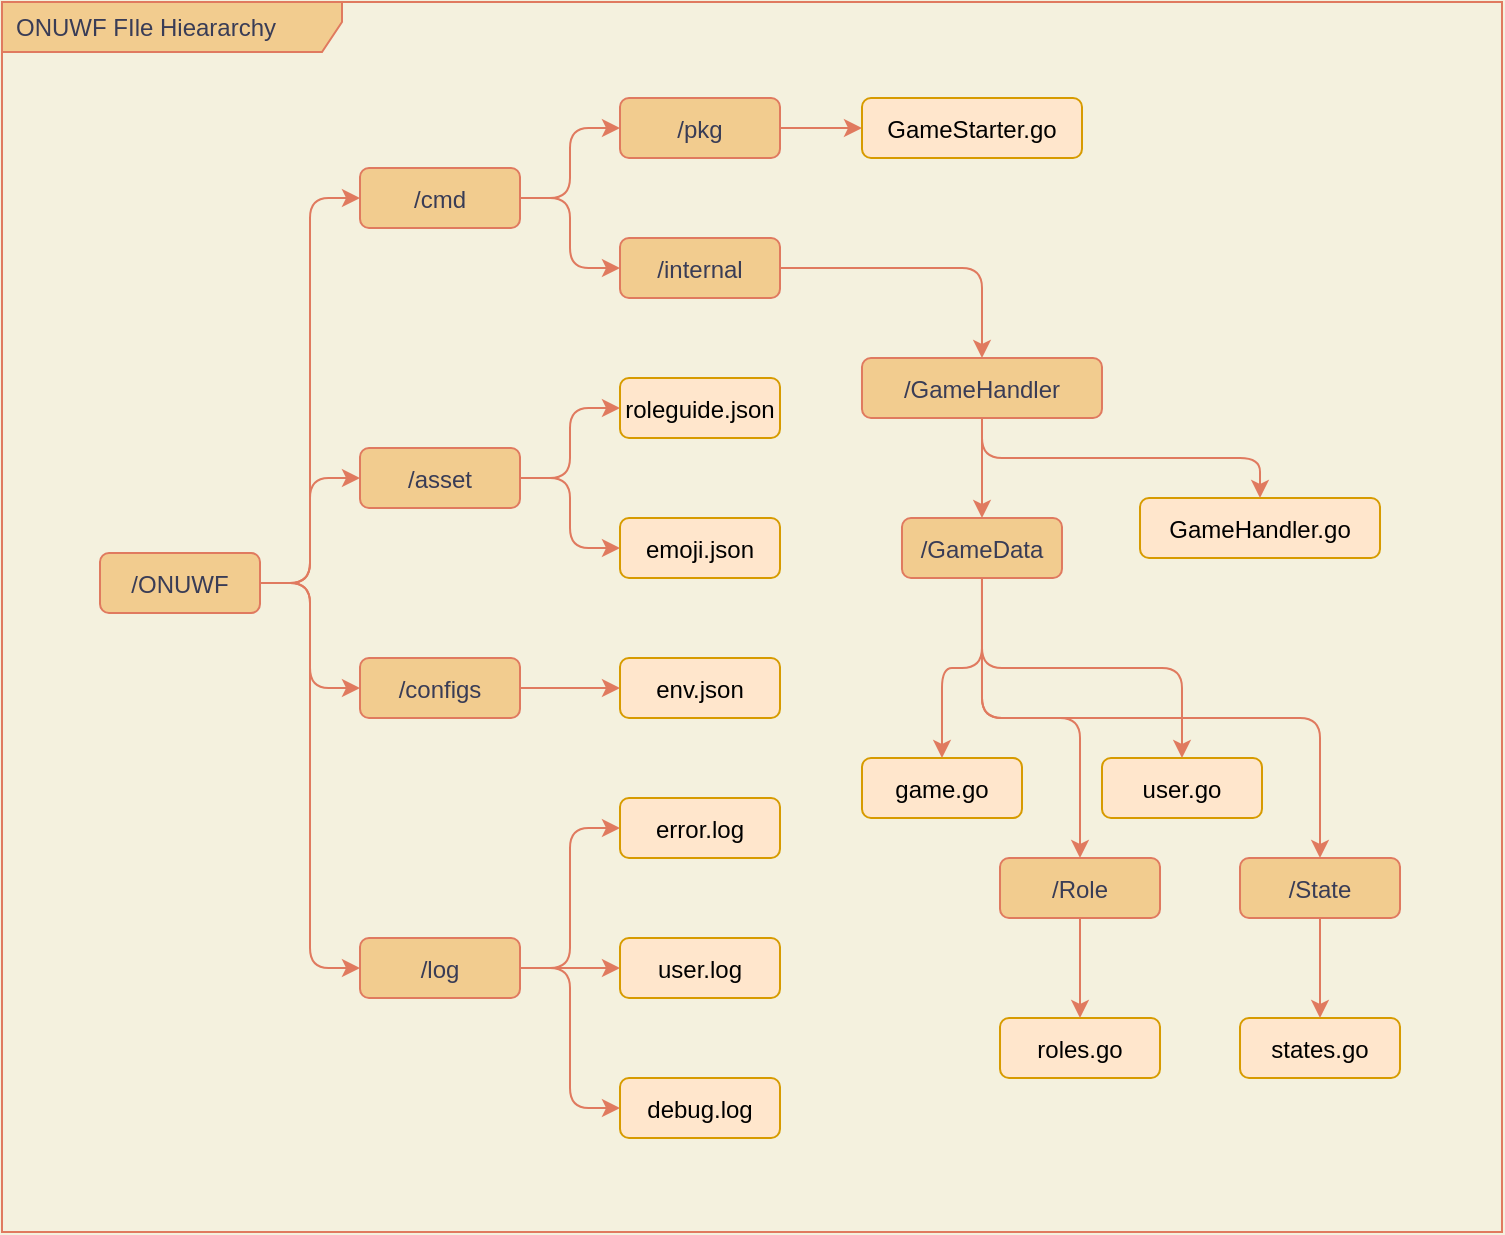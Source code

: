 <mxfile version="14.7.5" type="github">
  <diagram id="prtHgNgQTEPvFCAcTncT" name="Page-1">
    <mxGraphModel dx="2282" dy="1155" grid="1" gridSize="10" guides="1" tooltips="1" connect="1" arrows="1" fold="1" page="1" pageScale="1" pageWidth="827" pageHeight="1169" background="#F4F1DE" math="0" shadow="0">
      <root>
        <mxCell id="0" />
        <mxCell id="1" parent="0" />
        <mxCell id="_3-g8rv-J8m66hV7IwJR-12" value="/ONUWF" style="ellipse=1;fillColor=#F2CC8F;strokeColor=#E07A5F;fontColor=#393C56;rounded=1;" parent="1" vertex="1">
          <mxGeometry x="88" y="552.5" width="80" height="30" as="geometry" />
        </mxCell>
        <mxCell id="_3-g8rv-J8m66hV7IwJR-13" value="/cmd" style="ellipse=1;fillColor=#F2CC8F;strokeColor=#E07A5F;fontColor=#393C56;rounded=1;" parent="1" vertex="1">
          <mxGeometry x="218" y="360" width="80" height="30" as="geometry" />
        </mxCell>
        <mxCell id="_3-g8rv-J8m66hV7IwJR-14" value="" style="edgeStyle=elbowEdgeStyle;elbow=horizontal;strokeColor=#E07A5F;fontColor=#393C56;labelBackgroundColor=#F4F1DE;" parent="1" source="_3-g8rv-J8m66hV7IwJR-12" target="_3-g8rv-J8m66hV7IwJR-13" edge="1">
          <mxGeometry relative="1" as="geometry" />
        </mxCell>
        <mxCell id="_3-g8rv-J8m66hV7IwJR-50" style="edgeStyle=orthogonalEdgeStyle;orthogonalLoop=1;jettySize=auto;html=1;entryX=0;entryY=0.5;entryDx=0;entryDy=0;strokeColor=#E07A5F;fontColor=#393C56;labelBackgroundColor=#F4F1DE;" parent="1" source="_3-g8rv-J8m66hV7IwJR-15" target="_3-g8rv-J8m66hV7IwJR-48" edge="1">
          <mxGeometry relative="1" as="geometry">
            <mxPoint x="742.997" y="340" as="targetPoint" />
          </mxGeometry>
        </mxCell>
        <mxCell id="_3-g8rv-J8m66hV7IwJR-15" value="/pkg" style="ellipse=1;fillColor=#F2CC8F;strokeColor=#E07A5F;fontColor=#393C56;rounded=1;" parent="1" vertex="1">
          <mxGeometry x="348" y="325" width="80" height="30" as="geometry" />
        </mxCell>
        <mxCell id="_3-g8rv-J8m66hV7IwJR-16" value="" style="edgeStyle=elbowEdgeStyle;elbow=horizontal;strokeColor=#E07A5F;fontColor=#393C56;labelBackgroundColor=#F4F1DE;" parent="1" source="_3-g8rv-J8m66hV7IwJR-13" target="_3-g8rv-J8m66hV7IwJR-15" edge="1">
          <mxGeometry relative="1" as="geometry" />
        </mxCell>
        <mxCell id="_3-g8rv-J8m66hV7IwJR-68" style="edgeStyle=orthogonalEdgeStyle;orthogonalLoop=1;jettySize=auto;html=1;entryX=0.5;entryY=0;entryDx=0;entryDy=0;strokeColor=#E07A5F;fontColor=#393C56;labelBackgroundColor=#F4F1DE;" parent="1" source="_3-g8rv-J8m66hV7IwJR-17" target="_3-g8rv-J8m66hV7IwJR-51" edge="1">
          <mxGeometry relative="1" as="geometry" />
        </mxCell>
        <mxCell id="_3-g8rv-J8m66hV7IwJR-17" value="/internal" style="ellipse=1;fillColor=#F2CC8F;strokeColor=#E07A5F;fontColor=#393C56;rounded=1;" parent="1" vertex="1">
          <mxGeometry x="348" y="395" width="80" height="30" as="geometry" />
        </mxCell>
        <mxCell id="_3-g8rv-J8m66hV7IwJR-18" value="" style="edgeStyle=elbowEdgeStyle;elbow=horizontal;strokeColor=#E07A5F;fontColor=#393C56;labelBackgroundColor=#F4F1DE;" parent="1" source="_3-g8rv-J8m66hV7IwJR-13" target="_3-g8rv-J8m66hV7IwJR-17" edge="1">
          <mxGeometry relative="1" as="geometry" />
        </mxCell>
        <mxCell id="_3-g8rv-J8m66hV7IwJR-19" value="/asset" style="ellipse=1;fillColor=#F2CC8F;strokeColor=#E07A5F;fontColor=#393C56;rounded=1;" parent="1" vertex="1">
          <mxGeometry x="218" y="500" width="80" height="30" as="geometry" />
        </mxCell>
        <mxCell id="_3-g8rv-J8m66hV7IwJR-20" value="" style="edgeStyle=elbowEdgeStyle;elbow=horizontal;strokeColor=#E07A5F;fontColor=#393C56;labelBackgroundColor=#F4F1DE;" parent="1" source="_3-g8rv-J8m66hV7IwJR-12" target="_3-g8rv-J8m66hV7IwJR-19" edge="1">
          <mxGeometry relative="1" as="geometry" />
        </mxCell>
        <mxCell id="_3-g8rv-J8m66hV7IwJR-21" value="roleguide.json" style="fillColor=#ffe6cc;strokeColor=#d79b00;rounded=1;" parent="1" vertex="1">
          <mxGeometry x="348" y="465" width="80" height="30" as="geometry" />
        </mxCell>
        <mxCell id="_3-g8rv-J8m66hV7IwJR-22" value="" style="edgeStyle=elbowEdgeStyle;elbow=horizontal;strokeColor=#E07A5F;fontColor=#393C56;labelBackgroundColor=#F4F1DE;" parent="1" source="_3-g8rv-J8m66hV7IwJR-19" target="_3-g8rv-J8m66hV7IwJR-21" edge="1">
          <mxGeometry relative="1" as="geometry" />
        </mxCell>
        <mxCell id="_3-g8rv-J8m66hV7IwJR-23" value="/configs" style="ellipse=1;fillColor=#F2CC8F;strokeColor=#E07A5F;fontColor=#393C56;rounded=1;" parent="1" vertex="1">
          <mxGeometry x="218" y="605" width="80" height="30" as="geometry" />
        </mxCell>
        <mxCell id="_3-g8rv-J8m66hV7IwJR-24" value="" style="edgeStyle=elbowEdgeStyle;elbow=horizontal;strokeColor=#E07A5F;fontColor=#393C56;labelBackgroundColor=#F4F1DE;" parent="1" source="_3-g8rv-J8m66hV7IwJR-12" target="_3-g8rv-J8m66hV7IwJR-23" edge="1">
          <mxGeometry relative="1" as="geometry" />
        </mxCell>
        <mxCell id="_3-g8rv-J8m66hV7IwJR-25" value="env.json" style="fillColor=#ffe6cc;strokeColor=#d79b00;rounded=1;" parent="1" vertex="1">
          <mxGeometry x="348" y="605" width="80" height="30" as="geometry" />
        </mxCell>
        <mxCell id="_3-g8rv-J8m66hV7IwJR-26" value="" style="edgeStyle=elbowEdgeStyle;elbow=horizontal;strokeColor=#E07A5F;fontColor=#393C56;labelBackgroundColor=#F4F1DE;" parent="1" source="_3-g8rv-J8m66hV7IwJR-23" target="_3-g8rv-J8m66hV7IwJR-25" edge="1">
          <mxGeometry relative="1" as="geometry" />
        </mxCell>
        <mxCell id="_3-g8rv-J8m66hV7IwJR-27" value="emoji.json" style="fillColor=#ffe6cc;strokeColor=#d79b00;rounded=1;" parent="1" vertex="1">
          <mxGeometry x="348" y="535" width="80" height="30" as="geometry" />
        </mxCell>
        <mxCell id="_3-g8rv-J8m66hV7IwJR-28" value="" style="edgeStyle=elbowEdgeStyle;elbow=horizontal;strokeColor=#E07A5F;fontColor=#393C56;labelBackgroundColor=#F4F1DE;" parent="1" source="_3-g8rv-J8m66hV7IwJR-19" target="_3-g8rv-J8m66hV7IwJR-27" edge="1">
          <mxGeometry relative="1" as="geometry" />
        </mxCell>
        <mxCell id="_3-g8rv-J8m66hV7IwJR-29" value="/log" style="ellipse=1;fillColor=#F2CC8F;strokeColor=#E07A5F;fontColor=#393C56;rounded=1;" parent="1" vertex="1">
          <mxGeometry x="218" y="745" width="80" height="30" as="geometry" />
        </mxCell>
        <mxCell id="_3-g8rv-J8m66hV7IwJR-30" value="" style="edgeStyle=elbowEdgeStyle;elbow=horizontal;strokeColor=#E07A5F;fontColor=#393C56;labelBackgroundColor=#F4F1DE;" parent="1" source="_3-g8rv-J8m66hV7IwJR-12" target="_3-g8rv-J8m66hV7IwJR-29" edge="1">
          <mxGeometry relative="1" as="geometry" />
        </mxCell>
        <mxCell id="_3-g8rv-J8m66hV7IwJR-31" value="error.log" style="fillColor=#ffe6cc;strokeColor=#d79b00;rounded=1;" parent="1" vertex="1">
          <mxGeometry x="348" y="675" width="80" height="30" as="geometry" />
        </mxCell>
        <mxCell id="_3-g8rv-J8m66hV7IwJR-32" value="" style="edgeStyle=elbowEdgeStyle;elbow=horizontal;strokeColor=#E07A5F;fontColor=#393C56;labelBackgroundColor=#F4F1DE;" parent="1" source="_3-g8rv-J8m66hV7IwJR-29" target="_3-g8rv-J8m66hV7IwJR-31" edge="1">
          <mxGeometry relative="1" as="geometry" />
        </mxCell>
        <mxCell id="_3-g8rv-J8m66hV7IwJR-33" value="user.log" style="fillColor=#ffe6cc;strokeColor=#d79b00;rounded=1;" parent="1" vertex="1">
          <mxGeometry x="348" y="745" width="80" height="30" as="geometry" />
        </mxCell>
        <mxCell id="_3-g8rv-J8m66hV7IwJR-34" value="" style="edgeStyle=elbowEdgeStyle;elbow=horizontal;strokeColor=#E07A5F;fontColor=#393C56;labelBackgroundColor=#F4F1DE;" parent="1" source="_3-g8rv-J8m66hV7IwJR-29" target="_3-g8rv-J8m66hV7IwJR-33" edge="1">
          <mxGeometry relative="1" as="geometry" />
        </mxCell>
        <mxCell id="_3-g8rv-J8m66hV7IwJR-35" value="debug.log" style="fillColor=#ffe6cc;strokeColor=#d79b00;rounded=1;" parent="1" vertex="1">
          <mxGeometry x="348" y="815" width="80" height="30" as="geometry" />
        </mxCell>
        <mxCell id="_3-g8rv-J8m66hV7IwJR-36" value="" style="edgeStyle=elbowEdgeStyle;elbow=horizontal;strokeColor=#E07A5F;fontColor=#393C56;labelBackgroundColor=#F4F1DE;" parent="1" source="_3-g8rv-J8m66hV7IwJR-29" target="_3-g8rv-J8m66hV7IwJR-35" edge="1">
          <mxGeometry relative="1" as="geometry" />
        </mxCell>
        <mxCell id="_3-g8rv-J8m66hV7IwJR-48" value="GameStarter.go" style="fillColor=#ffe6cc;strokeColor=#d79b00;rounded=1;" parent="1" vertex="1">
          <mxGeometry x="468.997" y="325" width="110" height="30" as="geometry" />
        </mxCell>
        <mxCell id="_3-g8rv-J8m66hV7IwJR-51" value="/GameHandler" style="ellipse=1;fillColor=#F2CC8F;strokeColor=#E07A5F;fontColor=#393C56;rounded=1;" parent="1" vertex="1">
          <mxGeometry x="468.993" y="455" width="120" height="30" as="geometry" />
        </mxCell>
        <mxCell id="_3-g8rv-J8m66hV7IwJR-52" value="/GameData" style="fillColor=#F2CC8F;strokeColor=#E07A5F;fontColor=#393C56;rounded=1;" parent="1" vertex="1">
          <mxGeometry x="488.993" y="535" width="80" height="30" as="geometry" />
        </mxCell>
        <mxCell id="_3-g8rv-J8m66hV7IwJR-53" value="" style="edgeStyle=elbowEdgeStyle;elbow=vertical;strokeColor=#E07A5F;fontColor=#393C56;labelBackgroundColor=#F4F1DE;" parent="1" source="_3-g8rv-J8m66hV7IwJR-51" target="_3-g8rv-J8m66hV7IwJR-52" edge="1">
          <mxGeometry relative="1" as="geometry" />
        </mxCell>
        <mxCell id="_3-g8rv-J8m66hV7IwJR-54" value="GameHandler.go" style="fillColor=#ffe6cc;strokeColor=#d79b00;rounded=1;" parent="1" vertex="1">
          <mxGeometry x="608.003" y="525" width="120" height="30" as="geometry" />
        </mxCell>
        <mxCell id="_3-g8rv-J8m66hV7IwJR-55" value="" style="edgeStyle=elbowEdgeStyle;elbow=vertical;strokeColor=#E07A5F;fontColor=#393C56;labelBackgroundColor=#F4F1DE;" parent="1" source="_3-g8rv-J8m66hV7IwJR-51" target="_3-g8rv-J8m66hV7IwJR-54" edge="1">
          <mxGeometry relative="1" as="geometry" />
        </mxCell>
        <mxCell id="_3-g8rv-J8m66hV7IwJR-56" value="game.go" style="fillColor=#ffe6cc;strokeColor=#d79b00;rounded=1;" parent="1" vertex="1">
          <mxGeometry x="468.993" y="655" width="80" height="30" as="geometry" />
        </mxCell>
        <mxCell id="_3-g8rv-J8m66hV7IwJR-57" value="" style="edgeStyle=elbowEdgeStyle;elbow=vertical;strokeColor=#E07A5F;fontColor=#393C56;labelBackgroundColor=#F4F1DE;" parent="1" source="_3-g8rv-J8m66hV7IwJR-52" target="_3-g8rv-J8m66hV7IwJR-56" edge="1">
          <mxGeometry relative="1" as="geometry" />
        </mxCell>
        <mxCell id="_3-g8rv-J8m66hV7IwJR-58" value="user.go" style="fillColor=#ffe6cc;strokeColor=#d79b00;rounded=1;" parent="1" vertex="1">
          <mxGeometry x="588.993" y="655" width="80" height="30" as="geometry" />
        </mxCell>
        <mxCell id="_3-g8rv-J8m66hV7IwJR-59" value="" style="edgeStyle=elbowEdgeStyle;elbow=vertical;strokeColor=#E07A5F;fontColor=#393C56;labelBackgroundColor=#F4F1DE;" parent="1" source="_3-g8rv-J8m66hV7IwJR-52" target="_3-g8rv-J8m66hV7IwJR-58" edge="1">
          <mxGeometry relative="1" as="geometry" />
        </mxCell>
        <mxCell id="_3-g8rv-J8m66hV7IwJR-60" value="/Role" style="ellipse=1;fillColor=#F2CC8F;strokeColor=#E07A5F;fontColor=#393C56;rounded=1;" parent="1" vertex="1">
          <mxGeometry x="538.003" y="705" width="80" height="30" as="geometry" />
        </mxCell>
        <mxCell id="_3-g8rv-J8m66hV7IwJR-61" value="" style="edgeStyle=elbowEdgeStyle;elbow=vertical;strokeColor=#E07A5F;fontColor=#393C56;labelBackgroundColor=#F4F1DE;" parent="1" source="_3-g8rv-J8m66hV7IwJR-52" target="_3-g8rv-J8m66hV7IwJR-60" edge="1">
          <mxGeometry relative="1" as="geometry" />
        </mxCell>
        <mxCell id="_3-g8rv-J8m66hV7IwJR-62" value="/State" style="ellipse=1;fillColor=#F2CC8F;strokeColor=#E07A5F;fontColor=#393C56;rounded=1;" parent="1" vertex="1">
          <mxGeometry x="658.003" y="705" width="80" height="30" as="geometry" />
        </mxCell>
        <mxCell id="_3-g8rv-J8m66hV7IwJR-63" value="" style="edgeStyle=elbowEdgeStyle;elbow=vertical;strokeColor=#E07A5F;fontColor=#393C56;labelBackgroundColor=#F4F1DE;" parent="1" source="_3-g8rv-J8m66hV7IwJR-52" target="_3-g8rv-J8m66hV7IwJR-62" edge="1">
          <mxGeometry relative="1" as="geometry" />
        </mxCell>
        <mxCell id="_3-g8rv-J8m66hV7IwJR-64" value="roles.go" style="fillColor=#ffe6cc;strokeColor=#d79b00;rounded=1;" parent="1" vertex="1">
          <mxGeometry x="538.003" y="785" width="80" height="30" as="geometry" />
        </mxCell>
        <mxCell id="_3-g8rv-J8m66hV7IwJR-65" value="" style="edgeStyle=elbowEdgeStyle;elbow=vertical;strokeColor=#E07A5F;fontColor=#393C56;labelBackgroundColor=#F4F1DE;" parent="1" source="_3-g8rv-J8m66hV7IwJR-60" target="_3-g8rv-J8m66hV7IwJR-64" edge="1">
          <mxGeometry relative="1" as="geometry" />
        </mxCell>
        <mxCell id="_3-g8rv-J8m66hV7IwJR-66" value="states.go" style="fillColor=#ffe6cc;strokeColor=#d79b00;rounded=1;" parent="1" vertex="1">
          <mxGeometry x="658.003" y="785" width="80" height="30" as="geometry" />
        </mxCell>
        <mxCell id="_3-g8rv-J8m66hV7IwJR-67" value="" style="edgeStyle=elbowEdgeStyle;elbow=vertical;strokeColor=#E07A5F;fontColor=#393C56;labelBackgroundColor=#F4F1DE;" parent="1" source="_3-g8rv-J8m66hV7IwJR-62" target="_3-g8rv-J8m66hV7IwJR-66" edge="1">
          <mxGeometry relative="1" as="geometry" />
        </mxCell>
        <mxCell id="bLJBoJbODMrrDLqM0BOZ-1" value="ONUWF FIle Hieararchy" style="shape=umlFrame;whiteSpace=wrap;html=1;width=170;height=25;boundedLbl=1;verticalAlign=middle;align=left;spacingLeft=5;rounded=1;fillColor=#F2CC8F;strokeColor=#E07A5F;fontColor=#393C56;" parent="1" vertex="1">
          <mxGeometry x="39" y="277" width="750" height="615" as="geometry" />
        </mxCell>
      </root>
    </mxGraphModel>
  </diagram>
</mxfile>

